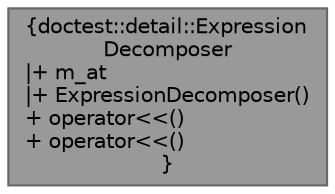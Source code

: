 digraph "doctest::detail::ExpressionDecomposer"
{
 // LATEX_PDF_SIZE
  bgcolor="transparent";
  edge [fontname=Helvetica,fontsize=10,labelfontname=Helvetica,labelfontsize=10];
  node [fontname=Helvetica,fontsize=10,shape=box,height=0.2,width=0.4];
  Node1 [label="{doctest::detail::Expression\lDecomposer\n|+ m_at\l|+ ExpressionDecomposer()\l+ operator\<\<()\l+ operator\<\<()\l}",height=0.2,width=0.4,color="gray40", fillcolor="grey60", style="filled", fontcolor="black",tooltip=" "];
}
